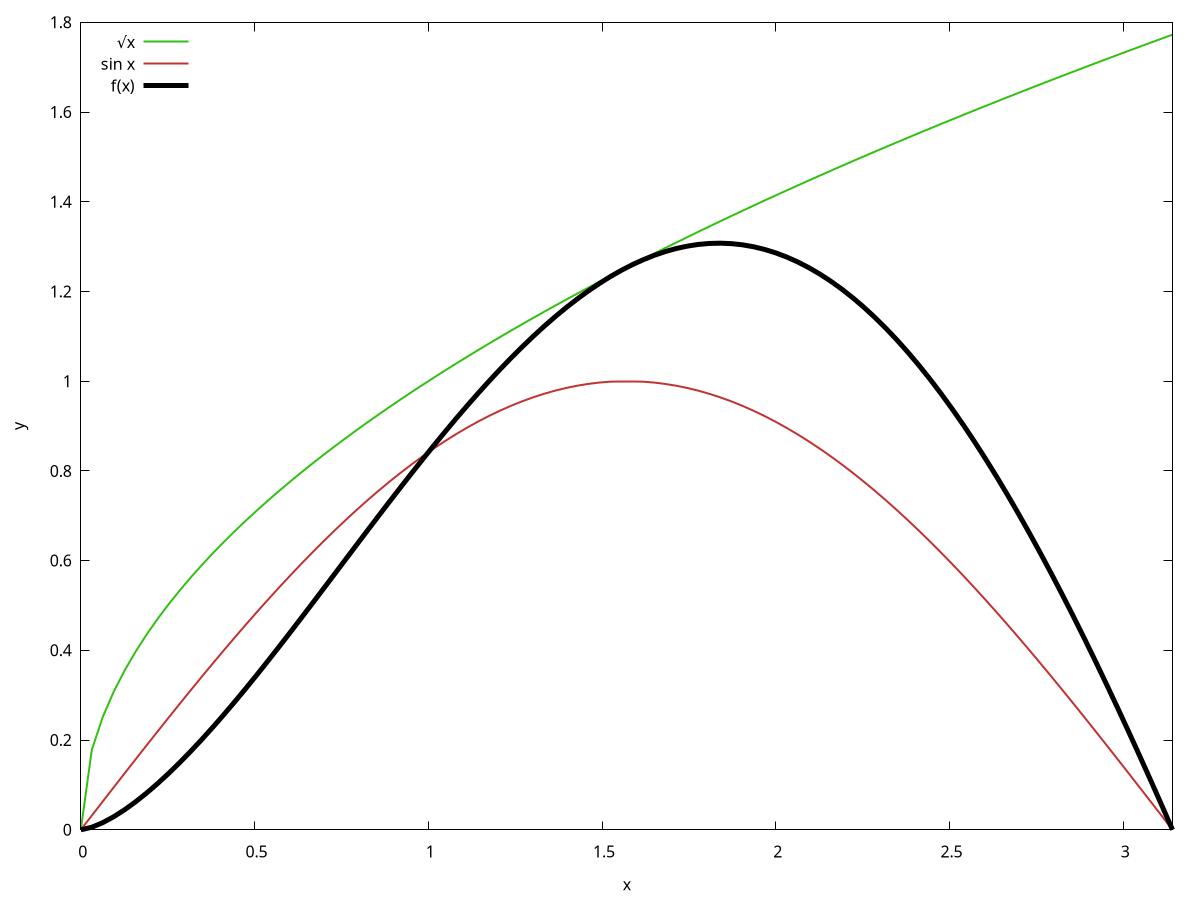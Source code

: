 set terminal svg font "Helvetica,18"
set xlabel "x"
set ylabel "y"
set key left top
plot [0:3.14159] sqrt(x) lw 2 lt rgb "#33c013" t "√x", \
                 sin(x) lw 2 lt rgb "#c03333" t "sin x", \
                 sqrt(x) * sin(x) lw 5 lt rgb "#000000" t "f(x)"